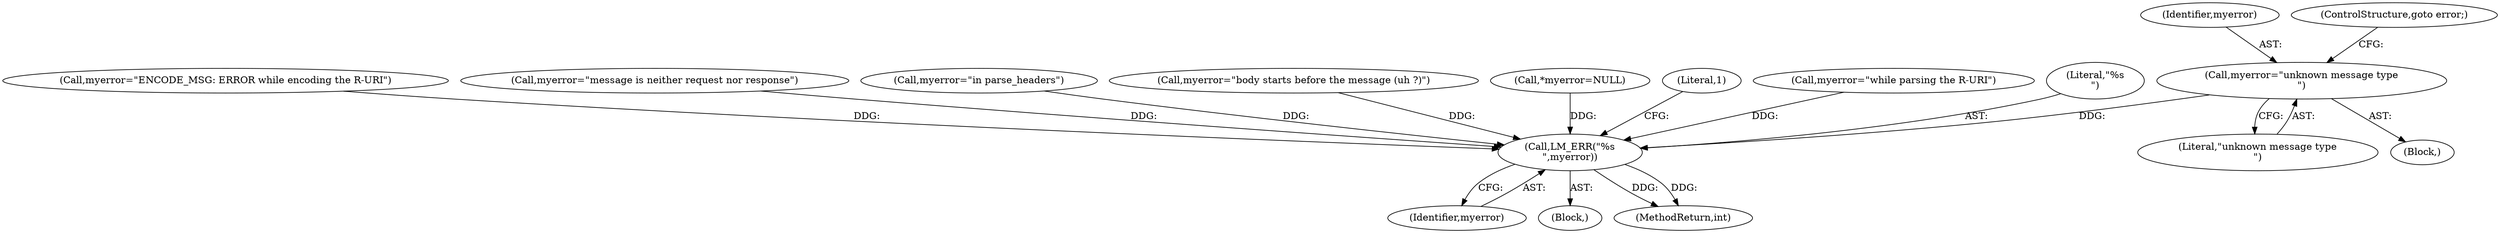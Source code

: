 digraph "0_kamailio_f50c9c853e7809810099c970780c30b0765b0643@pointer" {
"1000238" [label="(Call,myerror=\"unknown message type\n\")"];
"1000776" [label="(Call,LM_ERR(\"%s\n\",myerror))"];
"1000240" [label="(Literal,\"unknown message type\n\")"];
"1000551" [label="(Call,myerror=\"ENCODE_MSG: ERROR while encoding the R-URI\")"];
"1000187" [label="(Call,myerror=\"message is neither request nor response\")"];
"1000237" [label="(Block,)"];
"1000152" [label="(Call,myerror=\"in parse_headers\")"];
"1000279" [label="(Call,myerror=\"body starts before the message (uh ?)\")"];
"1000778" [label="(Identifier,myerror)"];
"1000131" [label="(Call,*myerror=NULL)"];
"1000781" [label="(Literal,1)"];
"1000120" [label="(Block,)"];
"1000239" [label="(Identifier,myerror)"];
"1000503" [label="(Call,myerror=\"while parsing the R-URI\")"];
"1000777" [label="(Literal,\"%s\n\")"];
"1000776" [label="(Call,LM_ERR(\"%s\n\",myerror))"];
"1000241" [label="(ControlStructure,goto error;)"];
"1000782" [label="(MethodReturn,int)"];
"1000238" [label="(Call,myerror=\"unknown message type\n\")"];
"1000238" -> "1000237"  [label="AST: "];
"1000238" -> "1000240"  [label="CFG: "];
"1000239" -> "1000238"  [label="AST: "];
"1000240" -> "1000238"  [label="AST: "];
"1000241" -> "1000238"  [label="CFG: "];
"1000238" -> "1000776"  [label="DDG: "];
"1000776" -> "1000120"  [label="AST: "];
"1000776" -> "1000778"  [label="CFG: "];
"1000777" -> "1000776"  [label="AST: "];
"1000778" -> "1000776"  [label="AST: "];
"1000781" -> "1000776"  [label="CFG: "];
"1000776" -> "1000782"  [label="DDG: "];
"1000776" -> "1000782"  [label="DDG: "];
"1000187" -> "1000776"  [label="DDG: "];
"1000279" -> "1000776"  [label="DDG: "];
"1000131" -> "1000776"  [label="DDG: "];
"1000152" -> "1000776"  [label="DDG: "];
"1000503" -> "1000776"  [label="DDG: "];
"1000551" -> "1000776"  [label="DDG: "];
}
